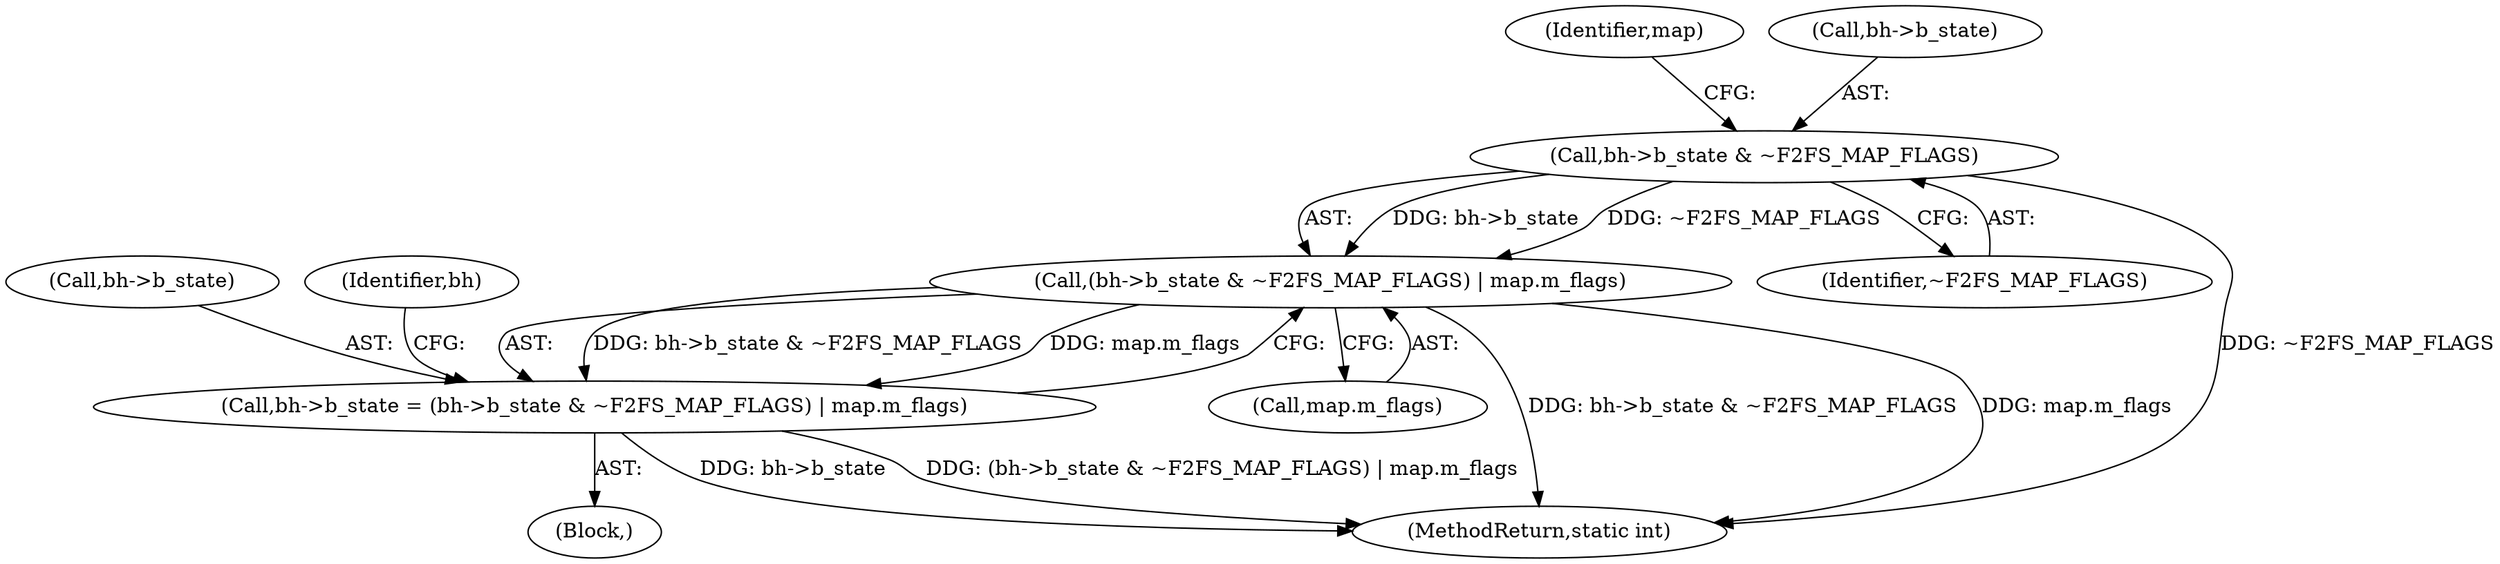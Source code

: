 digraph "0_linux_b86e33075ed1909d8002745b56ecf73b833db143@pointer" {
"1000156" [label="(Call,bh->b_state & ~F2FS_MAP_FLAGS)"];
"1000155" [label="(Call,(bh->b_state & ~F2FS_MAP_FLAGS) | map.m_flags)"];
"1000151" [label="(Call,bh->b_state = (bh->b_state & ~F2FS_MAP_FLAGS) | map.m_flags)"];
"1000161" [label="(Call,map.m_flags)"];
"1000155" [label="(Call,(bh->b_state & ~F2FS_MAP_FLAGS) | map.m_flags)"];
"1000152" [label="(Call,bh->b_state)"];
"1000166" [label="(Identifier,bh)"];
"1000156" [label="(Call,bh->b_state & ~F2FS_MAP_FLAGS)"];
"1000160" [label="(Identifier,~F2FS_MAP_FLAGS)"];
"1000179" [label="(MethodReturn,static int)"];
"1000142" [label="(Block,)"];
"1000162" [label="(Identifier,map)"];
"1000151" [label="(Call,bh->b_state = (bh->b_state & ~F2FS_MAP_FLAGS) | map.m_flags)"];
"1000157" [label="(Call,bh->b_state)"];
"1000156" -> "1000155"  [label="AST: "];
"1000156" -> "1000160"  [label="CFG: "];
"1000157" -> "1000156"  [label="AST: "];
"1000160" -> "1000156"  [label="AST: "];
"1000162" -> "1000156"  [label="CFG: "];
"1000156" -> "1000179"  [label="DDG: ~F2FS_MAP_FLAGS"];
"1000156" -> "1000155"  [label="DDG: bh->b_state"];
"1000156" -> "1000155"  [label="DDG: ~F2FS_MAP_FLAGS"];
"1000155" -> "1000151"  [label="AST: "];
"1000155" -> "1000161"  [label="CFG: "];
"1000161" -> "1000155"  [label="AST: "];
"1000151" -> "1000155"  [label="CFG: "];
"1000155" -> "1000179"  [label="DDG: bh->b_state & ~F2FS_MAP_FLAGS"];
"1000155" -> "1000179"  [label="DDG: map.m_flags"];
"1000155" -> "1000151"  [label="DDG: bh->b_state & ~F2FS_MAP_FLAGS"];
"1000155" -> "1000151"  [label="DDG: map.m_flags"];
"1000151" -> "1000142"  [label="AST: "];
"1000152" -> "1000151"  [label="AST: "];
"1000166" -> "1000151"  [label="CFG: "];
"1000151" -> "1000179"  [label="DDG: bh->b_state"];
"1000151" -> "1000179"  [label="DDG: (bh->b_state & ~F2FS_MAP_FLAGS) | map.m_flags"];
}

